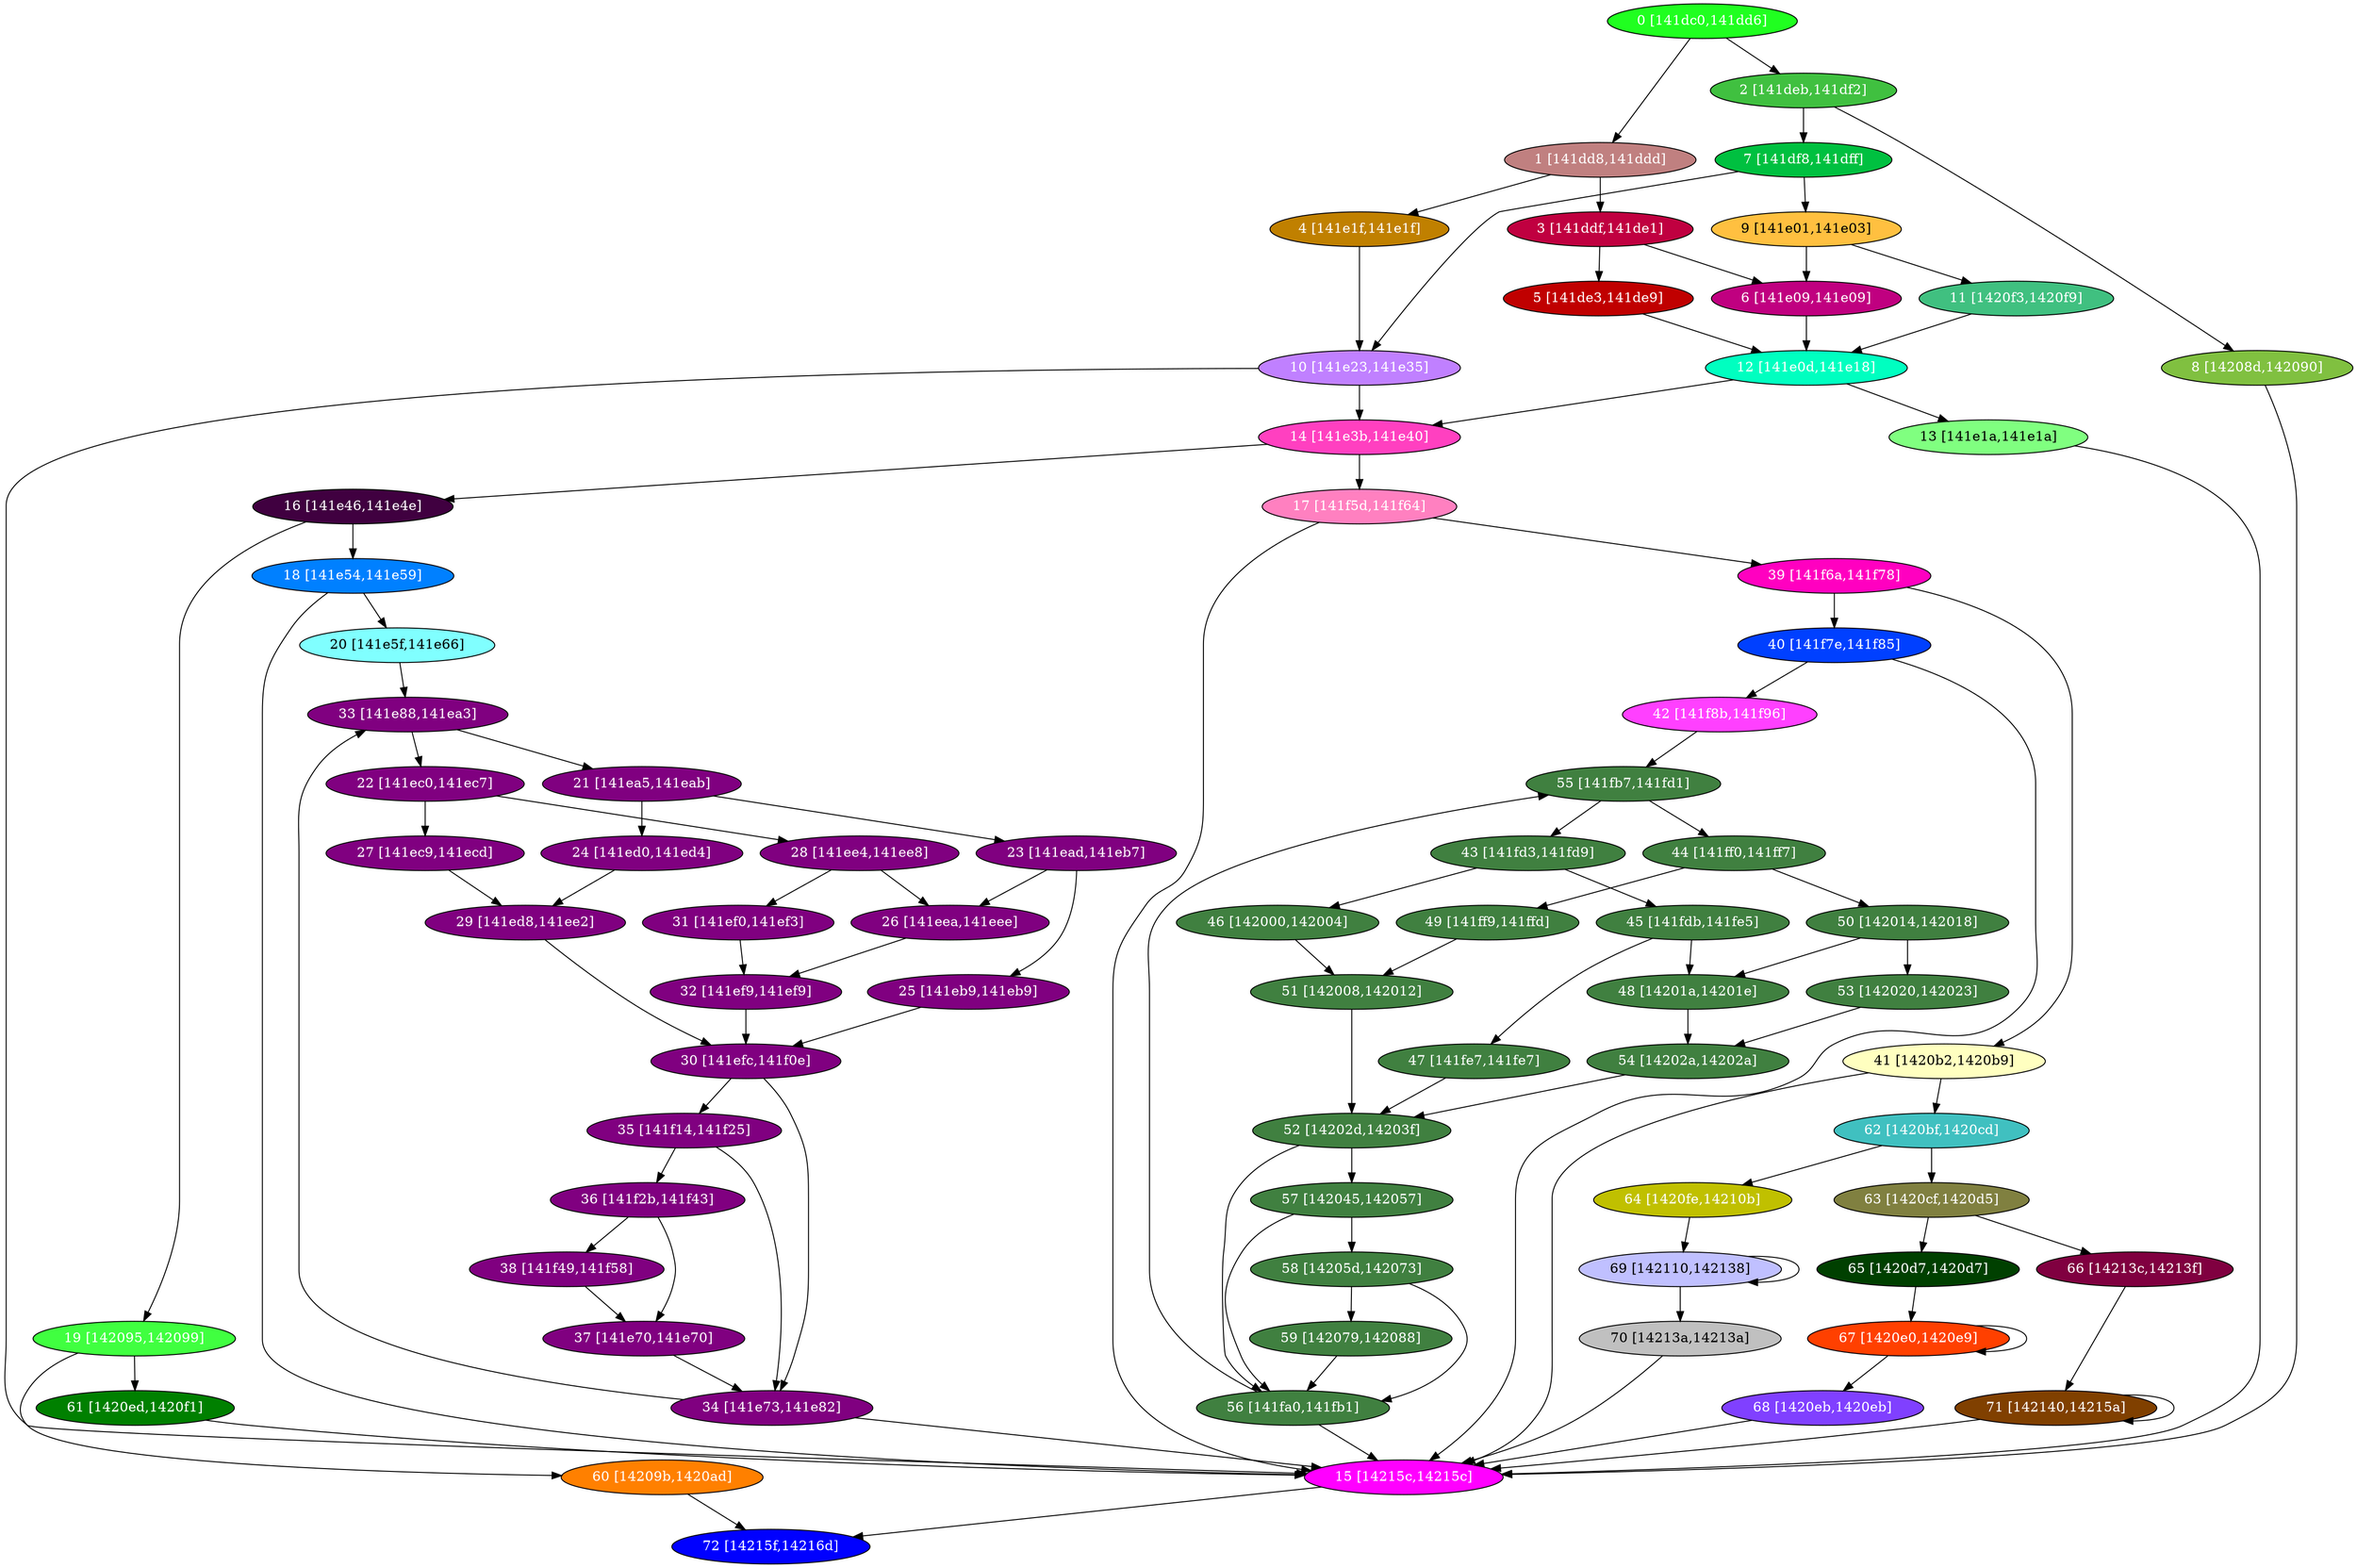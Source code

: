 diGraph libnss3{
	libnss3_0  [style=filled fillcolor="#20FF20" fontcolor="#ffffff" shape=oval label="0 [141dc0,141dd6]"]
	libnss3_1  [style=filled fillcolor="#C08080" fontcolor="#ffffff" shape=oval label="1 [141dd8,141ddd]"]
	libnss3_2  [style=filled fillcolor="#40C040" fontcolor="#ffffff" shape=oval label="2 [141deb,141df2]"]
	libnss3_3  [style=filled fillcolor="#C00040" fontcolor="#ffffff" shape=oval label="3 [141ddf,141de1]"]
	libnss3_4  [style=filled fillcolor="#C08000" fontcolor="#ffffff" shape=oval label="4 [141e1f,141e1f]"]
	libnss3_5  [style=filled fillcolor="#C00000" fontcolor="#ffffff" shape=oval label="5 [141de3,141de9]"]
	libnss3_6  [style=filled fillcolor="#C00080" fontcolor="#ffffff" shape=oval label="6 [141e09,141e09]"]
	libnss3_7  [style=filled fillcolor="#00C040" fontcolor="#ffffff" shape=oval label="7 [141df8,141dff]"]
	libnss3_8  [style=filled fillcolor="#80C040" fontcolor="#ffffff" shape=oval label="8 [14208d,142090]"]
	libnss3_9  [style=filled fillcolor="#FFC040" fontcolor="#000000" shape=oval label="9 [141e01,141e03]"]
	libnss3_a  [style=filled fillcolor="#C080FF" fontcolor="#ffffff" shape=oval label="10 [141e23,141e35]"]
	libnss3_b  [style=filled fillcolor="#40C080" fontcolor="#ffffff" shape=oval label="11 [1420f3,1420f9]"]
	libnss3_c  [style=filled fillcolor="#00FFC0" fontcolor="#ffffff" shape=oval label="12 [141e0d,141e18]"]
	libnss3_d  [style=filled fillcolor="#80FF80" fontcolor="#000000" shape=oval label="13 [141e1a,141e1a]"]
	libnss3_e  [style=filled fillcolor="#FF40C0" fontcolor="#ffffff" shape=oval label="14 [141e3b,141e40]"]
	libnss3_f  [style=filled fillcolor="#FF00FF" fontcolor="#ffffff" shape=oval label="15 [14215c,14215c]"]
	libnss3_10  [style=filled fillcolor="#400040" fontcolor="#ffffff" shape=oval label="16 [141e46,141e4e]"]
	libnss3_11  [style=filled fillcolor="#FF80C0" fontcolor="#ffffff" shape=oval label="17 [141f5d,141f64]"]
	libnss3_12  [style=filled fillcolor="#0080FF" fontcolor="#ffffff" shape=oval label="18 [141e54,141e59]"]
	libnss3_13  [style=filled fillcolor="#40FF40" fontcolor="#ffffff" shape=oval label="19 [142095,142099]"]
	libnss3_14  [style=filled fillcolor="#80FFFF" fontcolor="#000000" shape=oval label="20 [141e5f,141e66]"]
	libnss3_15  [style=filled fillcolor="#800080" fontcolor="#ffffff" shape=oval label="21 [141ea5,141eab]"]
	libnss3_16  [style=filled fillcolor="#800080" fontcolor="#ffffff" shape=oval label="22 [141ec0,141ec7]"]
	libnss3_17  [style=filled fillcolor="#800080" fontcolor="#ffffff" shape=oval label="23 [141ead,141eb7]"]
	libnss3_18  [style=filled fillcolor="#800080" fontcolor="#ffffff" shape=oval label="24 [141ed0,141ed4]"]
	libnss3_19  [style=filled fillcolor="#800080" fontcolor="#ffffff" shape=oval label="25 [141eb9,141eb9]"]
	libnss3_1a  [style=filled fillcolor="#800080" fontcolor="#ffffff" shape=oval label="26 [141eea,141eee]"]
	libnss3_1b  [style=filled fillcolor="#800080" fontcolor="#ffffff" shape=oval label="27 [141ec9,141ecd]"]
	libnss3_1c  [style=filled fillcolor="#800080" fontcolor="#ffffff" shape=oval label="28 [141ee4,141ee8]"]
	libnss3_1d  [style=filled fillcolor="#800080" fontcolor="#ffffff" shape=oval label="29 [141ed8,141ee2]"]
	libnss3_1e  [style=filled fillcolor="#800080" fontcolor="#ffffff" shape=oval label="30 [141efc,141f0e]"]
	libnss3_1f  [style=filled fillcolor="#800080" fontcolor="#ffffff" shape=oval label="31 [141ef0,141ef3]"]
	libnss3_20  [style=filled fillcolor="#800080" fontcolor="#ffffff" shape=oval label="32 [141ef9,141ef9]"]
	libnss3_21  [style=filled fillcolor="#800080" fontcolor="#ffffff" shape=oval label="33 [141e88,141ea3]"]
	libnss3_22  [style=filled fillcolor="#800080" fontcolor="#ffffff" shape=oval label="34 [141e73,141e82]"]
	libnss3_23  [style=filled fillcolor="#800080" fontcolor="#ffffff" shape=oval label="35 [141f14,141f25]"]
	libnss3_24  [style=filled fillcolor="#800080" fontcolor="#ffffff" shape=oval label="36 [141f2b,141f43]"]
	libnss3_25  [style=filled fillcolor="#800080" fontcolor="#ffffff" shape=oval label="37 [141e70,141e70]"]
	libnss3_26  [style=filled fillcolor="#800080" fontcolor="#ffffff" shape=oval label="38 [141f49,141f58]"]
	libnss3_27  [style=filled fillcolor="#FF00C0" fontcolor="#ffffff" shape=oval label="39 [141f6a,141f78]"]
	libnss3_28  [style=filled fillcolor="#0040FF" fontcolor="#ffffff" shape=oval label="40 [141f7e,141f85]"]
	libnss3_29  [style=filled fillcolor="#FFFFC0" fontcolor="#000000" shape=oval label="41 [1420b2,1420b9]"]
	libnss3_2a  [style=filled fillcolor="#FF40FF" fontcolor="#ffffff" shape=oval label="42 [141f8b,141f96]"]
	libnss3_2b  [style=filled fillcolor="#408040" fontcolor="#ffffff" shape=oval label="43 [141fd3,141fd9]"]
	libnss3_2c  [style=filled fillcolor="#408040" fontcolor="#ffffff" shape=oval label="44 [141ff0,141ff7]"]
	libnss3_2d  [style=filled fillcolor="#408040" fontcolor="#ffffff" shape=oval label="45 [141fdb,141fe5]"]
	libnss3_2e  [style=filled fillcolor="#408040" fontcolor="#ffffff" shape=oval label="46 [142000,142004]"]
	libnss3_2f  [style=filled fillcolor="#408040" fontcolor="#ffffff" shape=oval label="47 [141fe7,141fe7]"]
	libnss3_30  [style=filled fillcolor="#408040" fontcolor="#ffffff" shape=oval label="48 [14201a,14201e]"]
	libnss3_31  [style=filled fillcolor="#408040" fontcolor="#ffffff" shape=oval label="49 [141ff9,141ffd]"]
	libnss3_32  [style=filled fillcolor="#408040" fontcolor="#ffffff" shape=oval label="50 [142014,142018]"]
	libnss3_33  [style=filled fillcolor="#408040" fontcolor="#ffffff" shape=oval label="51 [142008,142012]"]
	libnss3_34  [style=filled fillcolor="#408040" fontcolor="#ffffff" shape=oval label="52 [14202d,14203f]"]
	libnss3_35  [style=filled fillcolor="#408040" fontcolor="#ffffff" shape=oval label="53 [142020,142023]"]
	libnss3_36  [style=filled fillcolor="#408040" fontcolor="#ffffff" shape=oval label="54 [14202a,14202a]"]
	libnss3_37  [style=filled fillcolor="#408040" fontcolor="#ffffff" shape=oval label="55 [141fb7,141fd1]"]
	libnss3_38  [style=filled fillcolor="#408040" fontcolor="#ffffff" shape=oval label="56 [141fa0,141fb1]"]
	libnss3_39  [style=filled fillcolor="#408040" fontcolor="#ffffff" shape=oval label="57 [142045,142057]"]
	libnss3_3a  [style=filled fillcolor="#408040" fontcolor="#ffffff" shape=oval label="58 [14205d,142073]"]
	libnss3_3b  [style=filled fillcolor="#408040" fontcolor="#ffffff" shape=oval label="59 [142079,142088]"]
	libnss3_3c  [style=filled fillcolor="#FF8000" fontcolor="#ffffff" shape=oval label="60 [14209b,1420ad]"]
	libnss3_3d  [style=filled fillcolor="#008000" fontcolor="#ffffff" shape=oval label="61 [1420ed,1420f1]"]
	libnss3_3e  [style=filled fillcolor="#40C0C0" fontcolor="#ffffff" shape=oval label="62 [1420bf,1420cd]"]
	libnss3_3f  [style=filled fillcolor="#808040" fontcolor="#ffffff" shape=oval label="63 [1420cf,1420d5]"]
	libnss3_40  [style=filled fillcolor="#C0C000" fontcolor="#ffffff" shape=oval label="64 [1420fe,14210b]"]
	libnss3_41  [style=filled fillcolor="#004000" fontcolor="#ffffff" shape=oval label="65 [1420d7,1420d7]"]
	libnss3_42  [style=filled fillcolor="#800040" fontcolor="#ffffff" shape=oval label="66 [14213c,14213f]"]
	libnss3_43  [style=filled fillcolor="#FF4000" fontcolor="#ffffff" shape=oval label="67 [1420e0,1420e9]"]
	libnss3_44  [style=filled fillcolor="#8040FF" fontcolor="#ffffff" shape=oval label="68 [1420eb,1420eb]"]
	libnss3_45  [style=filled fillcolor="#C0C0FF" fontcolor="#000000" shape=oval label="69 [142110,142138]"]
	libnss3_46  [style=filled fillcolor="#C0C0C0" fontcolor="#000000" shape=oval label="70 [14213a,14213a]"]
	libnss3_47  [style=filled fillcolor="#804000" fontcolor="#ffffff" shape=oval label="71 [142140,14215a]"]
	libnss3_48  [style=filled fillcolor="#0000FF" fontcolor="#ffffff" shape=oval label="72 [14215f,14216d]"]

	libnss3_0 -> libnss3_1
	libnss3_0 -> libnss3_2
	libnss3_1 -> libnss3_3
	libnss3_1 -> libnss3_4
	libnss3_2 -> libnss3_7
	libnss3_2 -> libnss3_8
	libnss3_3 -> libnss3_5
	libnss3_3 -> libnss3_6
	libnss3_4 -> libnss3_a
	libnss3_5 -> libnss3_c
	libnss3_6 -> libnss3_c
	libnss3_7 -> libnss3_9
	libnss3_7 -> libnss3_a
	libnss3_8 -> libnss3_f
	libnss3_9 -> libnss3_6
	libnss3_9 -> libnss3_b
	libnss3_a -> libnss3_e
	libnss3_a -> libnss3_f
	libnss3_b -> libnss3_c
	libnss3_c -> libnss3_d
	libnss3_c -> libnss3_e
	libnss3_d -> libnss3_f
	libnss3_e -> libnss3_10
	libnss3_e -> libnss3_11
	libnss3_f -> libnss3_48
	libnss3_10 -> libnss3_12
	libnss3_10 -> libnss3_13
	libnss3_11 -> libnss3_f
	libnss3_11 -> libnss3_27
	libnss3_12 -> libnss3_f
	libnss3_12 -> libnss3_14
	libnss3_13 -> libnss3_3c
	libnss3_13 -> libnss3_3d
	libnss3_14 -> libnss3_21
	libnss3_15 -> libnss3_17
	libnss3_15 -> libnss3_18
	libnss3_16 -> libnss3_1b
	libnss3_16 -> libnss3_1c
	libnss3_17 -> libnss3_19
	libnss3_17 -> libnss3_1a
	libnss3_18 -> libnss3_1d
	libnss3_19 -> libnss3_1e
	libnss3_1a -> libnss3_20
	libnss3_1b -> libnss3_1d
	libnss3_1c -> libnss3_1a
	libnss3_1c -> libnss3_1f
	libnss3_1d -> libnss3_1e
	libnss3_1e -> libnss3_22
	libnss3_1e -> libnss3_23
	libnss3_1f -> libnss3_20
	libnss3_20 -> libnss3_1e
	libnss3_21 -> libnss3_15
	libnss3_21 -> libnss3_16
	libnss3_22 -> libnss3_f
	libnss3_22 -> libnss3_21
	libnss3_23 -> libnss3_22
	libnss3_23 -> libnss3_24
	libnss3_24 -> libnss3_25
	libnss3_24 -> libnss3_26
	libnss3_25 -> libnss3_22
	libnss3_26 -> libnss3_25
	libnss3_27 -> libnss3_28
	libnss3_27 -> libnss3_29
	libnss3_28 -> libnss3_f
	libnss3_28 -> libnss3_2a
	libnss3_29 -> libnss3_f
	libnss3_29 -> libnss3_3e
	libnss3_2a -> libnss3_37
	libnss3_2b -> libnss3_2d
	libnss3_2b -> libnss3_2e
	libnss3_2c -> libnss3_31
	libnss3_2c -> libnss3_32
	libnss3_2d -> libnss3_2f
	libnss3_2d -> libnss3_30
	libnss3_2e -> libnss3_33
	libnss3_2f -> libnss3_34
	libnss3_30 -> libnss3_36
	libnss3_31 -> libnss3_33
	libnss3_32 -> libnss3_30
	libnss3_32 -> libnss3_35
	libnss3_33 -> libnss3_34
	libnss3_34 -> libnss3_38
	libnss3_34 -> libnss3_39
	libnss3_35 -> libnss3_36
	libnss3_36 -> libnss3_34
	libnss3_37 -> libnss3_2b
	libnss3_37 -> libnss3_2c
	libnss3_38 -> libnss3_f
	libnss3_38 -> libnss3_37
	libnss3_39 -> libnss3_38
	libnss3_39 -> libnss3_3a
	libnss3_3a -> libnss3_38
	libnss3_3a -> libnss3_3b
	libnss3_3b -> libnss3_38
	libnss3_3c -> libnss3_48
	libnss3_3d -> libnss3_f
	libnss3_3e -> libnss3_3f
	libnss3_3e -> libnss3_40
	libnss3_3f -> libnss3_41
	libnss3_3f -> libnss3_42
	libnss3_40 -> libnss3_45
	libnss3_41 -> libnss3_43
	libnss3_42 -> libnss3_47
	libnss3_43 -> libnss3_43
	libnss3_43 -> libnss3_44
	libnss3_44 -> libnss3_f
	libnss3_45 -> libnss3_45
	libnss3_45 -> libnss3_46
	libnss3_46 -> libnss3_f
	libnss3_47 -> libnss3_f
	libnss3_47 -> libnss3_47
}